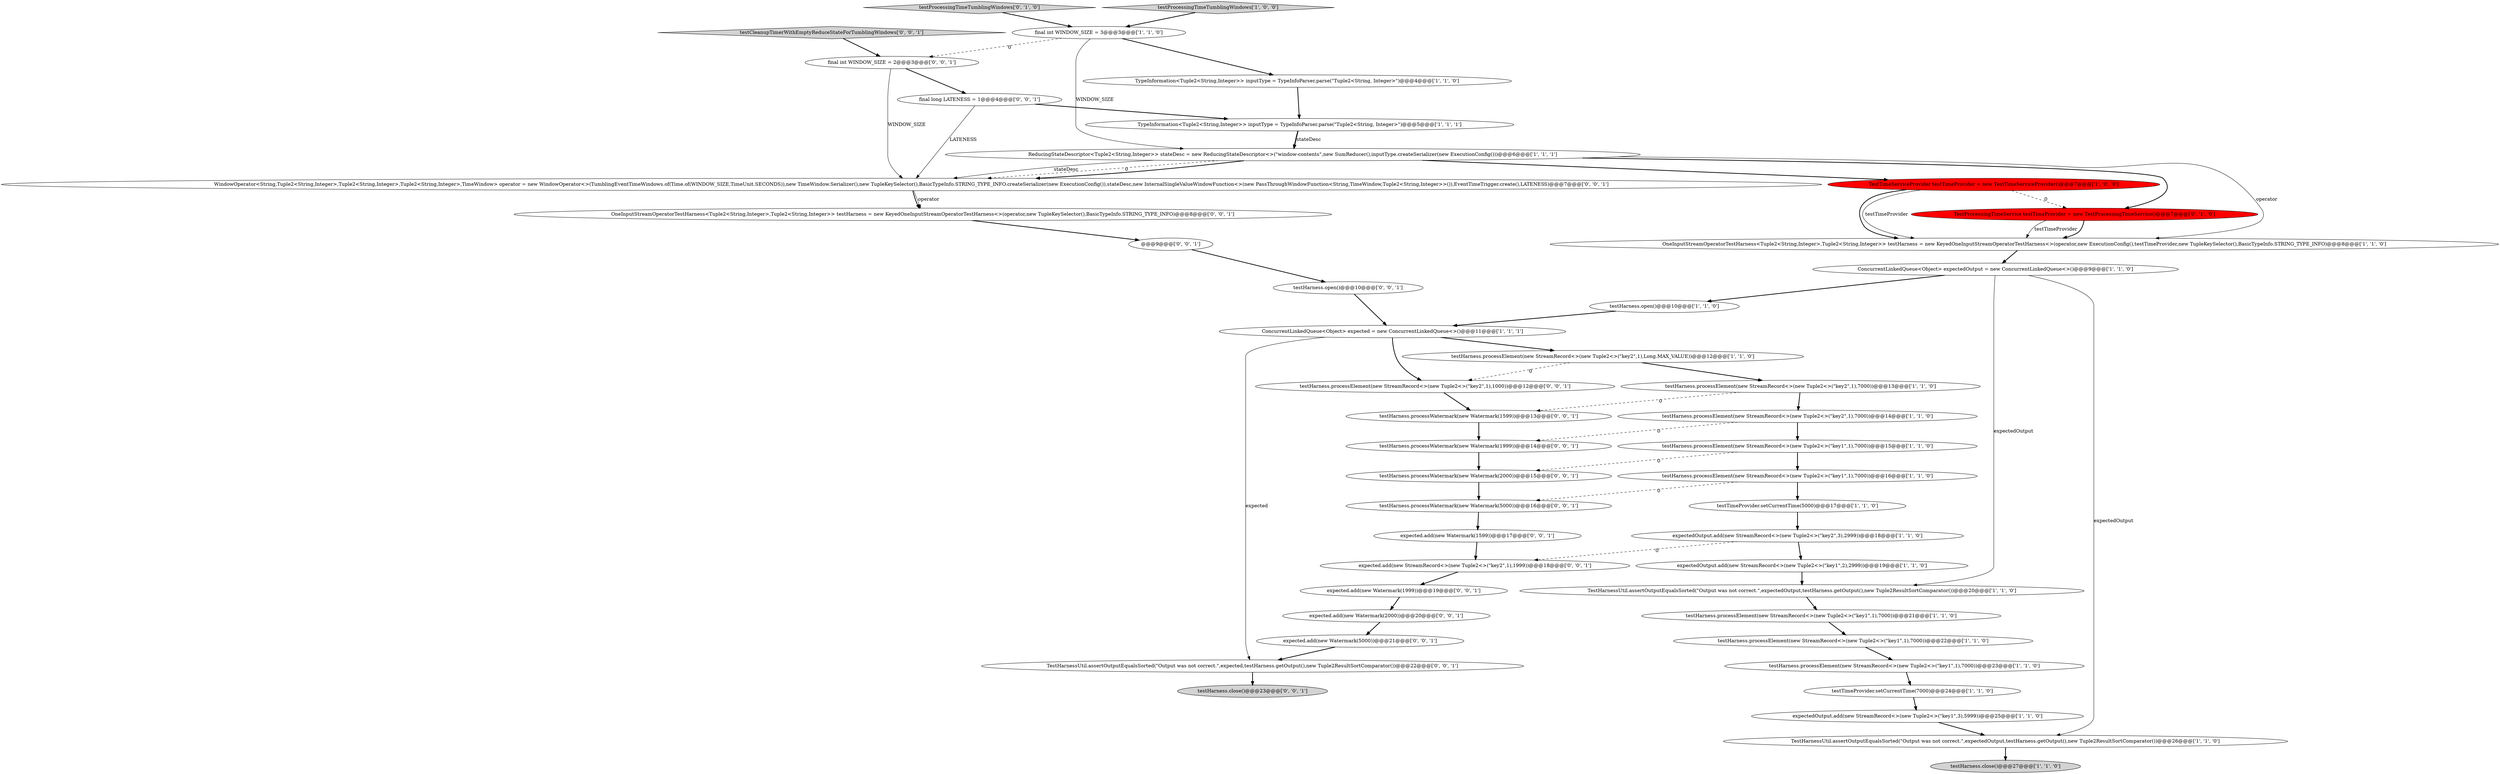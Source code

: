 digraph {
20 [style = filled, label = "testHarness.processElement(new StreamRecord<>(new Tuple2<>(\"key1\",1),7000))@@@16@@@['1', '1', '0']", fillcolor = white, shape = ellipse image = "AAA0AAABBB1BBB"];
25 [style = filled, label = "testHarness.processElement(new StreamRecord<>(new Tuple2<>(\"key1\",1),7000))@@@22@@@['1', '1', '0']", fillcolor = white, shape = ellipse image = "AAA0AAABBB1BBB"];
9 [style = filled, label = "testHarness.processElement(new StreamRecord<>(new Tuple2<>(\"key1\",1),7000))@@@23@@@['1', '1', '0']", fillcolor = white, shape = ellipse image = "AAA0AAABBB1BBB"];
36 [style = filled, label = "testCleanupTimerWithEmptyReduceStateForTumblingWindows['0', '0', '1']", fillcolor = lightgray, shape = diamond image = "AAA0AAABBB3BBB"];
43 [style = filled, label = "testHarness.processWatermark(new Watermark(2000))@@@15@@@['0', '0', '1']", fillcolor = white, shape = ellipse image = "AAA0AAABBB3BBB"];
33 [style = filled, label = "OneInputStreamOperatorTestHarness<Tuple2<String,Integer>,Tuple2<String,Integer>> testHarness = new KeyedOneInputStreamOperatorTestHarness<>(operator,new TupleKeySelector(),BasicTypeInfo.STRING_TYPE_INFO)@@@8@@@['0', '0', '1']", fillcolor = white, shape = ellipse image = "AAA0AAABBB3BBB"];
16 [style = filled, label = "TestHarnessUtil.assertOutputEqualsSorted(\"Output was not correct.\",expectedOutput,testHarness.getOutput(),new Tuple2ResultSortComparator())@@@20@@@['1', '1', '0']", fillcolor = white, shape = ellipse image = "AAA0AAABBB1BBB"];
34 [style = filled, label = "@@@9@@@['0', '0', '1']", fillcolor = white, shape = ellipse image = "AAA0AAABBB3BBB"];
21 [style = filled, label = "ReducingStateDescriptor<Tuple2<String,Integer>> stateDesc = new ReducingStateDescriptor<>(\"window-contents\",new SumReducer(),inputType.createSerializer(new ExecutionConfig()))@@@6@@@['1', '1', '1']", fillcolor = white, shape = ellipse image = "AAA0AAABBB1BBB"];
5 [style = filled, label = "TestTimeServiceProvider testTimeProvider = new TestTimeServiceProvider()@@@7@@@['1', '0', '0']", fillcolor = red, shape = ellipse image = "AAA1AAABBB1BBB"];
12 [style = filled, label = "testHarness.processElement(new StreamRecord<>(new Tuple2<>(\"key1\",1),7000))@@@15@@@['1', '1', '0']", fillcolor = white, shape = ellipse image = "AAA0AAABBB1BBB"];
17 [style = filled, label = "testHarness.open()@@@10@@@['1', '1', '0']", fillcolor = white, shape = ellipse image = "AAA0AAABBB1BBB"];
30 [style = filled, label = "testHarness.processElement(new StreamRecord<>(new Tuple2<>(\"key2\",1),1000))@@@12@@@['0', '0', '1']", fillcolor = white, shape = ellipse image = "AAA0AAABBB3BBB"];
31 [style = filled, label = "testHarness.processWatermark(new Watermark(5000))@@@16@@@['0', '0', '1']", fillcolor = white, shape = ellipse image = "AAA0AAABBB3BBB"];
4 [style = filled, label = "testTimeProvider.setCurrentTime(5000)@@@17@@@['1', '1', '0']", fillcolor = white, shape = ellipse image = "AAA0AAABBB1BBB"];
35 [style = filled, label = "final long LATENESS = 1@@@4@@@['0', '0', '1']", fillcolor = white, shape = ellipse image = "AAA0AAABBB3BBB"];
38 [style = filled, label = "final int WINDOW_SIZE = 2@@@3@@@['0', '0', '1']", fillcolor = white, shape = ellipse image = "AAA0AAABBB3BBB"];
27 [style = filled, label = "TestProcessingTimeService testTimeProvider = new TestProcessingTimeService()@@@7@@@['0', '1', '0']", fillcolor = red, shape = ellipse image = "AAA1AAABBB2BBB"];
45 [style = filled, label = "expected.add(new Watermark(2000))@@@20@@@['0', '0', '1']", fillcolor = white, shape = ellipse image = "AAA0AAABBB3BBB"];
46 [style = filled, label = "TestHarnessUtil.assertOutputEqualsSorted(\"Output was not correct.\",expected,testHarness.getOutput(),new Tuple2ResultSortComparator())@@@22@@@['0', '0', '1']", fillcolor = white, shape = ellipse image = "AAA0AAABBB3BBB"];
23 [style = filled, label = "ConcurrentLinkedQueue<Object> expectedOutput = new ConcurrentLinkedQueue<>()@@@9@@@['1', '1', '0']", fillcolor = white, shape = ellipse image = "AAA0AAABBB1BBB"];
24 [style = filled, label = "testHarness.processElement(new StreamRecord<>(new Tuple2<>(\"key1\",1),7000))@@@21@@@['1', '1', '0']", fillcolor = white, shape = ellipse image = "AAA0AAABBB1BBB"];
7 [style = filled, label = "OneInputStreamOperatorTestHarness<Tuple2<String,Integer>,Tuple2<String,Integer>> testHarness = new KeyedOneInputStreamOperatorTestHarness<>(operator,new ExecutionConfig(),testTimeProvider,new TupleKeySelector(),BasicTypeInfo.STRING_TYPE_INFO)@@@8@@@['1', '1', '0']", fillcolor = white, shape = ellipse image = "AAA0AAABBB1BBB"];
26 [style = filled, label = "testProcessingTimeTumblingWindows['0', '1', '0']", fillcolor = lightgray, shape = diamond image = "AAA0AAABBB2BBB"];
39 [style = filled, label = "WindowOperator<String,Tuple2<String,Integer>,Tuple2<String,Integer>,Tuple2<String,Integer>,TimeWindow> operator = new WindowOperator<>(TumblingEventTimeWindows.of(Time.of(WINDOW_SIZE,TimeUnit.SECONDS)),new TimeWindow.Serializer(),new TupleKeySelector(),BasicTypeInfo.STRING_TYPE_INFO.createSerializer(new ExecutionConfig()),stateDesc,new InternalSingleValueWindowFunction<>(new PassThroughWindowFunction<String,TimeWindow,Tuple2<String,Integer>>()),EventTimeTrigger.create(),LATENESS)@@@7@@@['0', '0', '1']", fillcolor = white, shape = ellipse image = "AAA0AAABBB3BBB"];
22 [style = filled, label = "testHarness.close()@@@27@@@['1', '1', '0']", fillcolor = lightgray, shape = ellipse image = "AAA0AAABBB1BBB"];
40 [style = filled, label = "testHarness.open()@@@10@@@['0', '0', '1']", fillcolor = white, shape = ellipse image = "AAA0AAABBB3BBB"];
0 [style = filled, label = "TestHarnessUtil.assertOutputEqualsSorted(\"Output was not correct.\",expectedOutput,testHarness.getOutput(),new Tuple2ResultSortComparator())@@@26@@@['1', '1', '0']", fillcolor = white, shape = ellipse image = "AAA0AAABBB1BBB"];
2 [style = filled, label = "testProcessingTimeTumblingWindows['1', '0', '0']", fillcolor = lightgray, shape = diamond image = "AAA0AAABBB1BBB"];
10 [style = filled, label = "testHarness.processElement(new StreamRecord<>(new Tuple2<>(\"key2\",1),7000))@@@13@@@['1', '1', '0']", fillcolor = white, shape = ellipse image = "AAA0AAABBB1BBB"];
11 [style = filled, label = "final int WINDOW_SIZE = 3@@@3@@@['1', '1', '0']", fillcolor = white, shape = ellipse image = "AAA0AAABBB1BBB"];
44 [style = filled, label = "testHarness.processWatermark(new Watermark(1999))@@@14@@@['0', '0', '1']", fillcolor = white, shape = ellipse image = "AAA0AAABBB3BBB"];
19 [style = filled, label = "testTimeProvider.setCurrentTime(7000)@@@24@@@['1', '1', '0']", fillcolor = white, shape = ellipse image = "AAA0AAABBB1BBB"];
15 [style = filled, label = "testHarness.processElement(new StreamRecord<>(new Tuple2<>(\"key2\",1),7000))@@@14@@@['1', '1', '0']", fillcolor = white, shape = ellipse image = "AAA0AAABBB1BBB"];
14 [style = filled, label = "ConcurrentLinkedQueue<Object> expected = new ConcurrentLinkedQueue<>()@@@11@@@['1', '1', '1']", fillcolor = white, shape = ellipse image = "AAA0AAABBB1BBB"];
37 [style = filled, label = "expected.add(new Watermark(1599))@@@17@@@['0', '0', '1']", fillcolor = white, shape = ellipse image = "AAA0AAABBB3BBB"];
32 [style = filled, label = "expected.add(new Watermark(5000))@@@21@@@['0', '0', '1']", fillcolor = white, shape = ellipse image = "AAA0AAABBB3BBB"];
28 [style = filled, label = "expected.add(new StreamRecord<>(new Tuple2<>(\"key2\",1),1999))@@@18@@@['0', '0', '1']", fillcolor = white, shape = ellipse image = "AAA0AAABBB3BBB"];
8 [style = filled, label = "expectedOutput.add(new StreamRecord<>(new Tuple2<>(\"key1\",3),5999))@@@25@@@['1', '1', '0']", fillcolor = white, shape = ellipse image = "AAA0AAABBB1BBB"];
3 [style = filled, label = "TypeInformation<Tuple2<String,Integer>> inputType = TypeInfoParser.parse(\"Tuple2<String, Integer>\")@@@5@@@['1', '1', '1']", fillcolor = white, shape = ellipse image = "AAA0AAABBB1BBB"];
41 [style = filled, label = "expected.add(new Watermark(1999))@@@19@@@['0', '0', '1']", fillcolor = white, shape = ellipse image = "AAA0AAABBB3BBB"];
13 [style = filled, label = "expectedOutput.add(new StreamRecord<>(new Tuple2<>(\"key2\",3),2999))@@@18@@@['1', '1', '0']", fillcolor = white, shape = ellipse image = "AAA0AAABBB1BBB"];
29 [style = filled, label = "testHarness.close()@@@23@@@['0', '0', '1']", fillcolor = lightgray, shape = ellipse image = "AAA0AAABBB3BBB"];
42 [style = filled, label = "testHarness.processWatermark(new Watermark(1599))@@@13@@@['0', '0', '1']", fillcolor = white, shape = ellipse image = "AAA0AAABBB3BBB"];
6 [style = filled, label = "TypeInformation<Tuple2<String,Integer>> inputType = TypeInfoParser.parse(\"Tuple2<String, Integer>\")@@@4@@@['1', '1', '0']", fillcolor = white, shape = ellipse image = "AAA0AAABBB1BBB"];
1 [style = filled, label = "testHarness.processElement(new StreamRecord<>(new Tuple2<>(\"key2\",1),Long.MAX_VALUE))@@@12@@@['1', '1', '0']", fillcolor = white, shape = ellipse image = "AAA0AAABBB1BBB"];
18 [style = filled, label = "expectedOutput.add(new StreamRecord<>(new Tuple2<>(\"key1\",2),2999))@@@19@@@['1', '1', '0']", fillcolor = white, shape = ellipse image = "AAA0AAABBB1BBB"];
39->33 [style = solid, label="operator"];
6->3 [style = bold, label=""];
31->37 [style = bold, label=""];
23->0 [style = solid, label="expectedOutput"];
37->28 [style = bold, label=""];
10->15 [style = bold, label=""];
14->30 [style = bold, label=""];
35->3 [style = bold, label=""];
34->40 [style = bold, label=""];
32->46 [style = bold, label=""];
21->27 [style = bold, label=""];
1->30 [style = dashed, label="0"];
16->24 [style = bold, label=""];
11->6 [style = bold, label=""];
25->9 [style = bold, label=""];
4->13 [style = bold, label=""];
30->42 [style = bold, label=""];
20->31 [style = dashed, label="0"];
38->39 [style = solid, label="WINDOW_SIZE"];
12->20 [style = bold, label=""];
45->32 [style = bold, label=""];
15->44 [style = dashed, label="0"];
11->21 [style = solid, label="WINDOW_SIZE"];
35->39 [style = solid, label="LATENESS"];
10->42 [style = dashed, label="0"];
5->7 [style = solid, label="testTimeProvider"];
26->11 [style = bold, label=""];
19->8 [style = bold, label=""];
14->1 [style = bold, label=""];
39->33 [style = bold, label=""];
20->4 [style = bold, label=""];
44->43 [style = bold, label=""];
28->41 [style = bold, label=""];
46->29 [style = bold, label=""];
21->39 [style = dashed, label="0"];
8->0 [style = bold, label=""];
3->21 [style = solid, label="stateDesc"];
11->38 [style = dashed, label="0"];
21->5 [style = bold, label=""];
12->43 [style = dashed, label="0"];
13->28 [style = dashed, label="0"];
5->27 [style = dashed, label="0"];
42->44 [style = bold, label=""];
21->39 [style = bold, label=""];
17->14 [style = bold, label=""];
24->25 [style = bold, label=""];
0->22 [style = bold, label=""];
7->23 [style = bold, label=""];
27->7 [style = bold, label=""];
21->39 [style = solid, label="stateDesc"];
9->19 [style = bold, label=""];
40->14 [style = bold, label=""];
5->7 [style = bold, label=""];
3->21 [style = bold, label=""];
23->17 [style = bold, label=""];
41->45 [style = bold, label=""];
15->12 [style = bold, label=""];
21->7 [style = solid, label="operator"];
36->38 [style = bold, label=""];
27->7 [style = solid, label="testTimeProvider"];
14->46 [style = solid, label="expected"];
38->35 [style = bold, label=""];
1->10 [style = bold, label=""];
23->16 [style = solid, label="expectedOutput"];
33->34 [style = bold, label=""];
2->11 [style = bold, label=""];
13->18 [style = bold, label=""];
43->31 [style = bold, label=""];
18->16 [style = bold, label=""];
}
